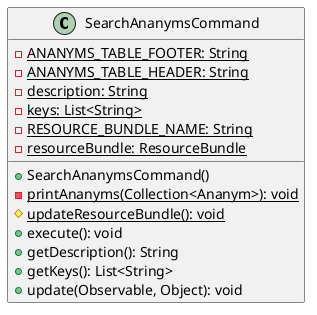 @startuml

    class SearchAnanymsCommand {
        {static} -ANANYMS_TABLE_FOOTER: String
        {static} -ANANYMS_TABLE_HEADER: String
        {static} -description: String
        {static} -keys: List<String>
        {static} -RESOURCE_BUNDLE_NAME: String
        {static} -resourceBundle: ResourceBundle
        +SearchAnanymsCommand()
        {static} -printAnanyms(Collection<Ananym>): void
        {static} #updateResourceBundle(): void
        +execute(): void
        +getDescription(): String
        +getKeys(): List<String>
        +update(Observable, Object): void
    }

@enduml
